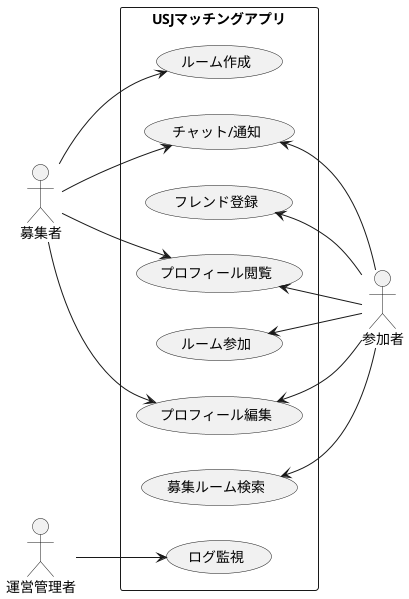 # 3. ユースケース図（Use Case Diagram）

```plantuml
@startuml
left to right direction
skinparam packageStyle rectangle

actor "募集者" as Recruiter
actor "参加者" as Participant 
actor "運営管理者" as Admin

rectangle "USJマッチングアプリ" {
    (ルーム作成) as UC1
    (チャット/通知) as UC2
    (フレンド登録) as UC3
    (プロフィール閲覧) as UC4
    (ルーム参加) as UC5
    (プロフィール編集) as UC6
    (募集ルーム検索) as UC7
    (ログ監視) as UC8
}

Recruiter --> UC1
Recruiter --> UC2
Recruiter --> UC4
Recruiter --> UC6

UC2 <-- Participant
UC3 <-- Participant
UC4 <-- Participant
UC5 <-- Participant
UC6 <-- Participant
UC7 <-- Participant

Admin --> UC8

@enduml
